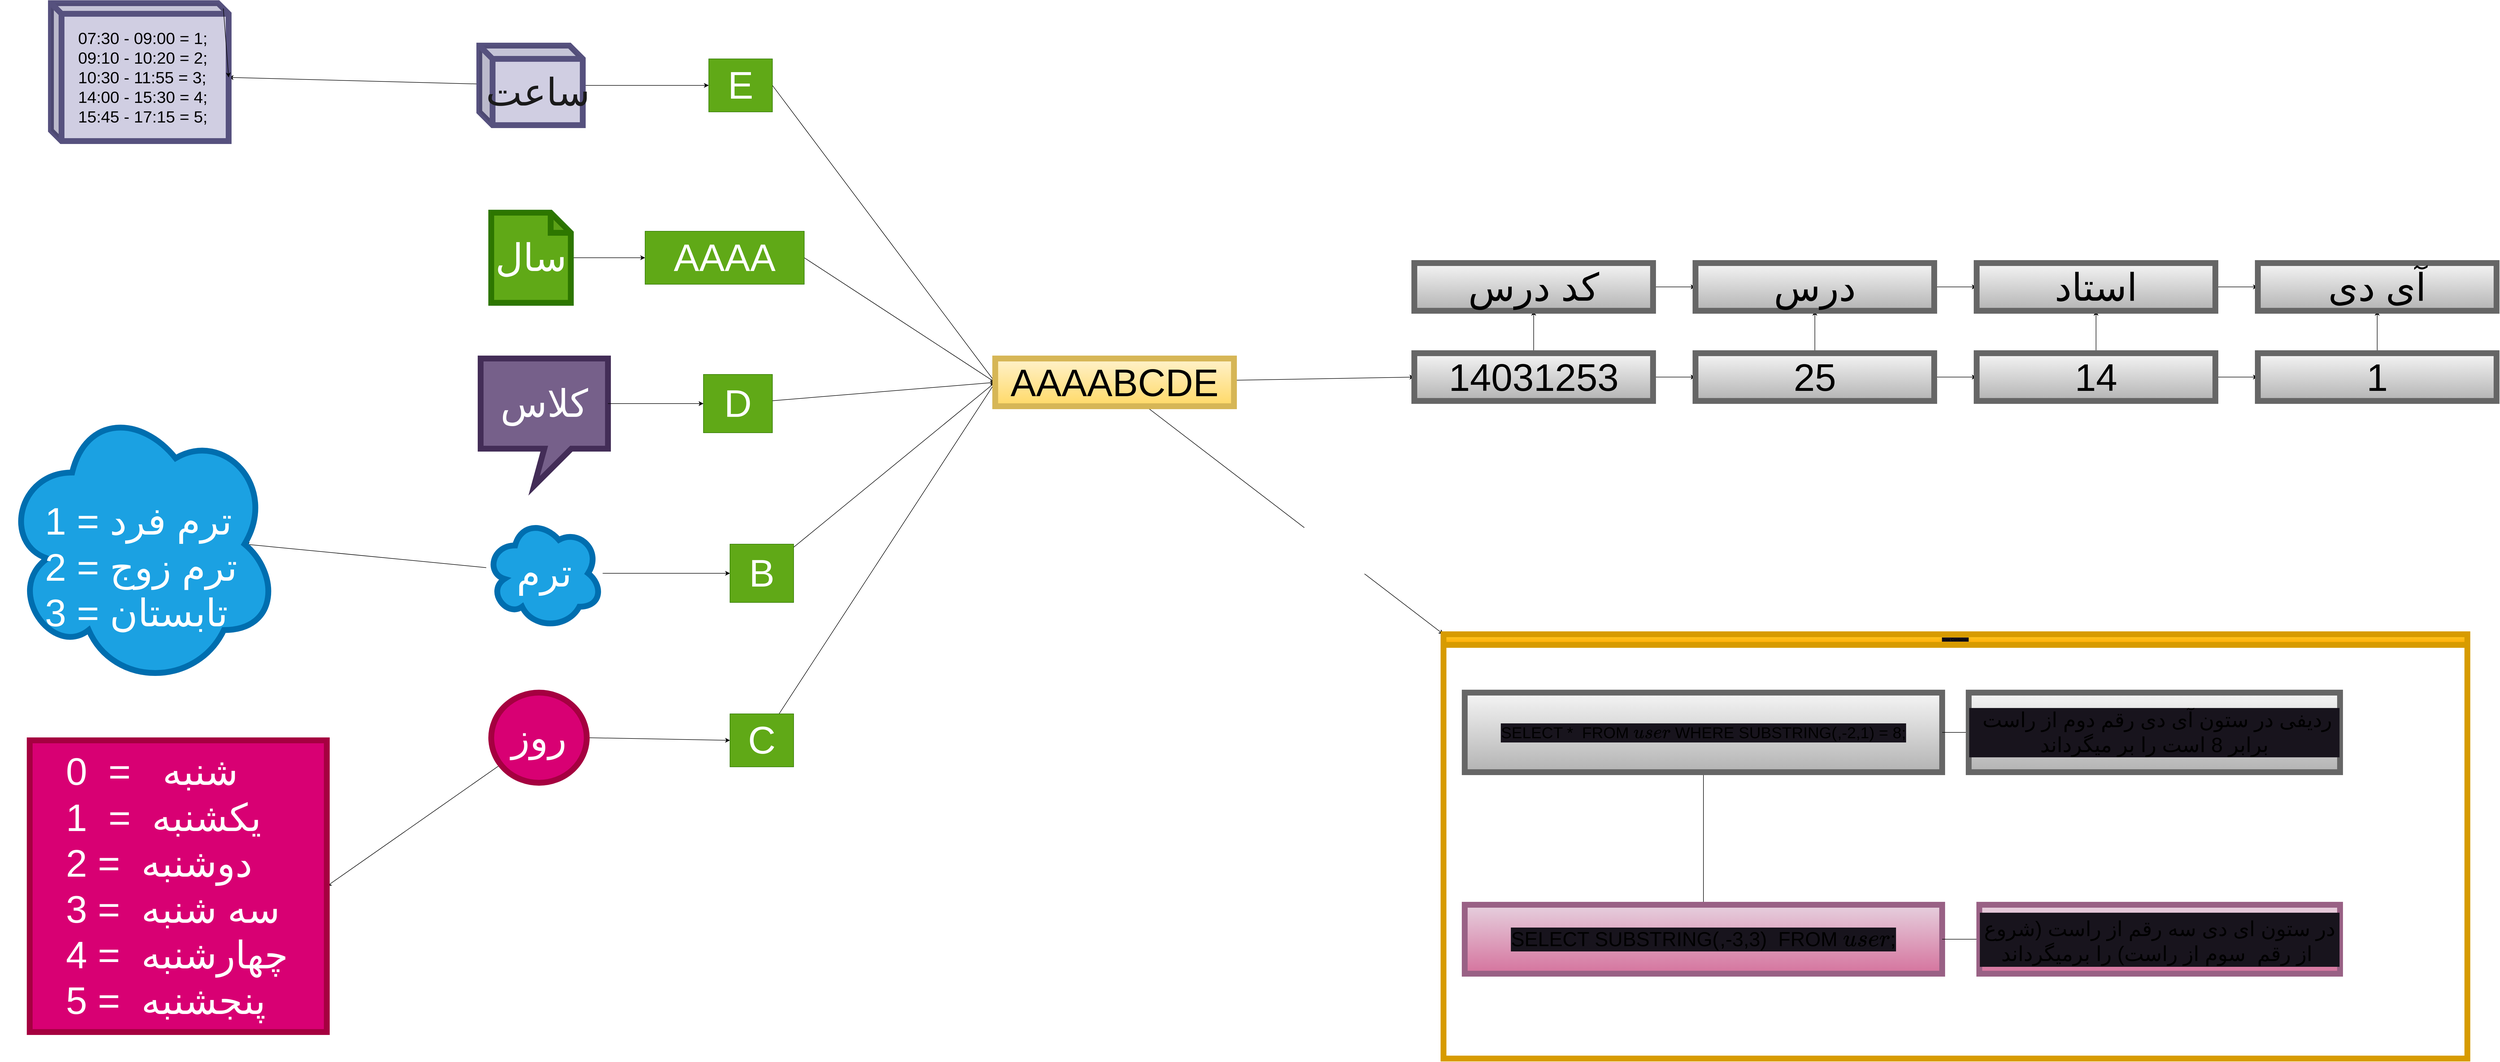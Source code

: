 <mxfile>
    <diagram id="hU940_2fk4gjs9u8higD" name="Page-1">
        <mxGraphModel dx="3713" dy="2709" grid="1" gridSize="10" guides="1" tooltips="1" connect="1" arrows="1" fold="1" page="1" pageScale="1" pageWidth="850" pageHeight="1100" math="0" shadow="0">
            <root>
                <mxCell id="0"/>
                <mxCell id="1" parent="0"/>
                <mxCell id="226" style="edgeStyle=none;html=1;entryX=0;entryY=0.5;entryDx=0;entryDy=0;fontSize=72;fontColor=#000000;" edge="1" parent="1" source="149" target="220">
                    <mxGeometry relative="1" as="geometry"/>
                </mxCell>
                <mxCell id="149" value="&lt;font style=&quot;font-size: 72px;&quot;&gt;D&lt;/font&gt;" style="text;html=1;strokeColor=#2D7600;fillColor=#60a917;align=center;verticalAlign=middle;whiteSpace=wrap;rounded=0;fontColor=#ffffff;" vertex="1" parent="1">
                    <mxGeometry x="500" y="-210" width="130" height="110" as="geometry"/>
                </mxCell>
                <mxCell id="225" style="edgeStyle=none;html=1;fontSize=72;fontColor=#000000;exitX=1;exitY=0.5;exitDx=0;exitDy=0;entryX=0;entryY=0.5;entryDx=0;entryDy=0;" edge="1" parent="1" source="171" target="220">
                    <mxGeometry relative="1" as="geometry"/>
                </mxCell>
                <mxCell id="171" value="&lt;span style=&quot;font-size: 72px;&quot;&gt;E&lt;/span&gt;" style="text;html=1;strokeColor=#2D7600;fillColor=#60a917;align=center;verticalAlign=middle;whiteSpace=wrap;rounded=0;fontColor=#ffffff;" vertex="1" parent="1">
                    <mxGeometry x="510" y="-805" width="120" height="100" as="geometry"/>
                </mxCell>
                <mxCell id="229" style="edgeStyle=none;html=1;entryX=0;entryY=0.5;entryDx=0;entryDy=0;fontSize=72;fontColor=#000000;" edge="1" parent="1" source="172" target="220">
                    <mxGeometry relative="1" as="geometry"/>
                </mxCell>
                <mxCell id="172" value="&lt;span style=&quot;font-size: 72px;&quot;&gt;C&lt;/span&gt;" style="text;html=1;strokeColor=#2D7600;fillColor=#60a917;align=center;verticalAlign=middle;whiteSpace=wrap;rounded=0;fontColor=#ffffff;" vertex="1" parent="1">
                    <mxGeometry x="550" y="430" width="120" height="100" as="geometry"/>
                </mxCell>
                <mxCell id="198" style="edgeStyle=none;html=1;entryX=0;entryY=0.5;entryDx=0;entryDy=0;fontSize=72;" edge="1" parent="1" source="195" target="197">
                    <mxGeometry relative="1" as="geometry"/>
                </mxCell>
                <mxCell id="195" value="سال" style="shape=note;whiteSpace=wrap;html=1;backgroundOutline=1;darkOpacity=0.05;rounded=0;shadow=0;glass=0;sketch=0;strokeWidth=11;fontSize=72;fillColor=#60a917;size=38;fontColor=#ffffff;strokeColor=#2D7600;" vertex="1" parent="1">
                    <mxGeometry x="100" y="-515" width="150" height="170" as="geometry"/>
                </mxCell>
                <mxCell id="222" style="edgeStyle=none;html=1;entryX=0;entryY=0.5;entryDx=0;entryDy=0;fontSize=72;fontColor=#000000;exitX=1;exitY=0.5;exitDx=0;exitDy=0;" edge="1" parent="1" source="197" target="220">
                    <mxGeometry relative="1" as="geometry"/>
                </mxCell>
                <mxCell id="197" value="&lt;span style=&quot;font-size: 72px;&quot;&gt;AAAA&lt;/span&gt;" style="text;html=1;strokeColor=#2D7600;fillColor=#60a917;align=center;verticalAlign=middle;whiteSpace=wrap;rounded=0;fontColor=#ffffff;" vertex="1" parent="1">
                    <mxGeometry x="390" y="-480" width="300" height="100" as="geometry"/>
                </mxCell>
                <mxCell id="203" style="edgeStyle=none;html=1;entryX=0;entryY=0.5;entryDx=0;entryDy=0;fontSize=72;" edge="1" parent="1" source="201" target="202">
                    <mxGeometry relative="1" as="geometry"/>
                </mxCell>
                <mxCell id="237" value="" style="edgeStyle=none;html=1;fontSize=72;fontColor=#000000;entryX=0.875;entryY=0.5;entryDx=0;entryDy=0;entryPerimeter=0;" edge="1" parent="1" source="201" target="236">
                    <mxGeometry relative="1" as="geometry"/>
                </mxCell>
                <mxCell id="201" value="ترم" style="ellipse;shape=cloud;whiteSpace=wrap;html=1;rounded=0;shadow=0;glass=0;sketch=0;strokeWidth=11;fontSize=72;fillColor=#1ba1e2;fontColor=#ffffff;strokeColor=#006EAF;" vertex="1" parent="1">
                    <mxGeometry x="90" y="60" width="220" height="210" as="geometry"/>
                </mxCell>
                <mxCell id="223" style="edgeStyle=none;html=1;entryX=0;entryY=0.5;entryDx=0;entryDy=0;fontSize=72;fontColor=#000000;" edge="1" parent="1" source="202" target="220">
                    <mxGeometry relative="1" as="geometry"/>
                </mxCell>
                <mxCell id="202" value="&lt;font style=&quot;font-size: 72px;&quot;&gt;B&lt;/font&gt;" style="text;html=1;strokeColor=#2D7600;fillColor=#60a917;align=center;verticalAlign=middle;whiteSpace=wrap;rounded=0;fontColor=#ffffff;" vertex="1" parent="1">
                    <mxGeometry x="550" y="110" width="120" height="110" as="geometry"/>
                </mxCell>
                <mxCell id="230" style="edgeStyle=none;html=1;exitX=1;exitY=0.5;exitDx=0;exitDy=0;entryX=0;entryY=0.5;entryDx=0;entryDy=0;fontSize=72;fontColor=#000000;" edge="1" parent="1" source="205" target="172">
                    <mxGeometry relative="1" as="geometry"/>
                </mxCell>
                <mxCell id="235" value="" style="edgeStyle=none;html=1;fontSize=72;fontColor=#000000;entryX=1;entryY=0.5;entryDx=0;entryDy=0;" edge="1" parent="1" source="205" target="234">
                    <mxGeometry relative="1" as="geometry"/>
                </mxCell>
                <mxCell id="205" value="روز" style="ellipse;whiteSpace=wrap;html=1;rounded=0;shadow=0;glass=0;sketch=0;strokeWidth=11;fontSize=72;fillColor=#d80073;fontColor=#ffffff;strokeColor=#A50040;" vertex="1" parent="1">
                    <mxGeometry x="100" y="390" width="180" height="170" as="geometry"/>
                </mxCell>
                <mxCell id="214" value="کلاس" style="shape=callout;whiteSpace=wrap;html=1;perimeter=calloutPerimeter;rounded=0;shadow=0;glass=0;sketch=0;strokeWidth=11;fontSize=72;fillColor=#76608a;fontColor=#ffffff;strokeColor=#432D57;base=51;position2=0.42;size=70;position=0.5;" vertex="1" parent="1">
                    <mxGeometry x="80" y="-240" width="240" height="240" as="geometry"/>
                </mxCell>
                <mxCell id="216" style="edgeStyle=none;html=1;entryX=0;entryY=0.5;entryDx=0;entryDy=0;fontSize=72;exitX=0;exitY=0;exitDx=240;exitDy=85;exitPerimeter=0;" edge="1" parent="1" source="214" target="149">
                    <mxGeometry relative="1" as="geometry">
                        <mxPoint x="400" y="-214.043" as="sourcePoint"/>
                    </mxGeometry>
                </mxCell>
                <mxCell id="219" style="edgeStyle=none;html=1;entryX=0;entryY=0.5;entryDx=0;entryDy=0;fontSize=72;" edge="1" parent="1" source="218" target="171">
                    <mxGeometry relative="1" as="geometry"/>
                </mxCell>
                <mxCell id="239" value="" style="edgeStyle=none;html=1;fontSize=72;fontColor=#000000;entryX=0;entryY=0;entryDx=335;entryDy=140;entryPerimeter=0;" edge="1" parent="1" source="218" target="238">
                    <mxGeometry relative="1" as="geometry"/>
                </mxCell>
                <mxCell id="218" value="&lt;font color=&quot;#1a1a1a&quot;&gt;ساعت&lt;/font&gt;" style="shape=cube;whiteSpace=wrap;html=1;boundedLbl=1;backgroundOutline=1;darkOpacity=0.05;darkOpacity2=0.1;rounded=0;shadow=0;glass=0;sketch=0;strokeWidth=11;fontSize=72;fillColor=#d0cee2;size=25;strokeColor=#56517e;" vertex="1" parent="1">
                    <mxGeometry x="77.5" y="-830" width="195" height="150" as="geometry"/>
                </mxCell>
                <mxCell id="232" style="edgeStyle=none;html=1;entryX=0;entryY=0.5;entryDx=0;entryDy=0;fontSize=72;fontColor=#000000;" edge="1" parent="1" source="220" target="231">
                    <mxGeometry relative="1" as="geometry"/>
                </mxCell>
                <mxCell id="281" style="edgeStyle=none;html=1;entryX=0;entryY=0;entryDx=0;entryDy=0;fontSize=39;fontColor=none;" edge="1" parent="1" source="220" target="268">
                    <mxGeometry relative="1" as="geometry"/>
                </mxCell>
                <mxCell id="283" value="&lt;font style=&quot;font-size: 72px;&quot; color=&quot;#ffffff&quot;&gt;جستجو&lt;/font&gt;" style="edgeLabel;html=1;align=center;verticalAlign=middle;resizable=0;points=[];fontSize=39;fontColor=none;" vertex="1" connectable="0" parent="281">
                    <mxGeometry x="0.243" y="-6" relative="1" as="geometry">
                        <mxPoint as="offset"/>
                    </mxGeometry>
                </mxCell>
                <mxCell id="220" value="&lt;p style=&quot;line-height: 100%;&quot;&gt;&lt;font color=&quot;#000000&quot;&gt;AAAABCDE&lt;/font&gt;&lt;/p&gt;" style="rounded=0;whiteSpace=wrap;html=1;shadow=0;glass=0;sketch=0;strokeWidth=11;fontSize=72;fillColor=#fff2cc;gradientColor=#ffd966;strokeColor=#d6b656;" vertex="1" parent="1">
                    <mxGeometry x="1050" y="-240" width="450" height="90" as="geometry"/>
                </mxCell>
                <mxCell id="243" value="" style="edgeStyle=none;html=1;fontSize=7;fontColor=none;" edge="1" parent="1" source="231" target="242">
                    <mxGeometry relative="1" as="geometry"/>
                </mxCell>
                <mxCell id="250" value="" style="edgeStyle=none;html=1;fontSize=7;fontColor=none;" edge="1" parent="1" source="231" target="249">
                    <mxGeometry relative="1" as="geometry"/>
                </mxCell>
                <mxCell id="231" value="&lt;p style=&quot;line-height: 100%;&quot;&gt;&lt;font color=&quot;#000000&quot;&gt;14031253&lt;/font&gt;&lt;/p&gt;" style="rounded=0;whiteSpace=wrap;html=1;shadow=0;glass=0;sketch=0;strokeWidth=11;fontSize=72;fillColor=#f5f5f5;gradientColor=#b3b3b3;strokeColor=#666666;" vertex="1" parent="1">
                    <mxGeometry x="1840" y="-250" width="450" height="90" as="geometry"/>
                </mxCell>
                <mxCell id="234" value="&lt;div style=&quot;text-align: justify;&quot;&gt;&lt;span style=&quot;background-color: initial;&quot;&gt;شنبه&amp;nbsp; &amp;nbsp;=&amp;nbsp; 0&lt;/span&gt;&lt;/div&gt;&lt;div style=&quot;text-align: justify;&quot;&gt;&lt;span style=&quot;background-color: initial;&quot;&gt;یکشنبه&amp;nbsp; =&amp;nbsp; 1&amp;nbsp;&lt;/span&gt;&lt;/div&gt;&lt;div style=&quot;text-align: justify;&quot;&gt;&lt;span style=&quot;background-color: initial;&quot;&gt;دوشنبه&amp;nbsp; = 2&lt;/span&gt;&lt;/div&gt;&lt;div style=&quot;text-align: justify;&quot;&gt;&lt;span style=&quot;background-color: initial;&quot;&gt;سه شنبه&amp;nbsp; = 3&amp;nbsp;&lt;/span&gt;&lt;/div&gt;&lt;div style=&quot;text-align: justify;&quot;&gt;&lt;span style=&quot;background-color: initial;&quot;&gt;چهارشنبه&amp;nbsp; = 4&lt;/span&gt;&lt;/div&gt;&lt;div style=&quot;text-align: justify;&quot;&gt;&lt;span style=&quot;background-color: initial;&quot;&gt;پنجشنبه&amp;nbsp; = 5&amp;nbsp;&amp;nbsp;&lt;/span&gt;&lt;/div&gt;" style="whiteSpace=wrap;html=1;fontSize=72;fillColor=#d80073;strokeColor=#A50040;fontColor=#ffffff;rounded=0;shadow=0;glass=0;sketch=0;strokeWidth=11;" vertex="1" parent="1">
                    <mxGeometry x="-770" y="480" width="560" height="550" as="geometry"/>
                </mxCell>
                <mxCell id="236" value="&lt;div style=&quot;text-align: justify;&quot;&gt;&lt;br&gt;&lt;/div&gt;&lt;div style=&quot;text-align: justify;&quot;&gt;&lt;span style=&quot;background-color: initial;&quot;&gt;ترم فرد = 1&lt;/span&gt;&lt;/div&gt;&lt;div style=&quot;text-align: justify;&quot;&gt;&lt;span style=&quot;background-color: initial;&quot;&gt;ترم زوج = 2&lt;/span&gt;&lt;/div&gt;&lt;div style=&quot;text-align: justify;&quot;&gt;&lt;span style=&quot;background-color: initial;&quot;&gt;تابستان = 3&lt;/span&gt;&lt;/div&gt;" style="ellipse;shape=cloud;whiteSpace=wrap;html=1;rounded=0;shadow=0;glass=0;sketch=0;strokeWidth=11;fontSize=72;fillColor=#1ba1e2;fontColor=#ffffff;strokeColor=#006EAF;align=center;" vertex="1" parent="1">
                    <mxGeometry x="-820" y="-160" width="520" height="540" as="geometry"/>
                </mxCell>
                <mxCell id="238" value="&lt;blockquote style=&quot;margin: 0 0 0 40px; border: none; padding: 0px;&quot;&gt;&lt;/blockquote&gt;&lt;span style=&quot;color: rgb(0, 0, 0); font-size: 31px; background-color: initial;&quot;&gt;&lt;div style=&quot;text-align: justify;&quot;&gt;&lt;span style=&quot;background-color: initial;&quot;&gt;07:30 - 09:00 = 1;&lt;/span&gt;&lt;/div&gt;&lt;/span&gt;&lt;span style=&quot;color: rgb(0, 0, 0); font-size: 31px; background-color: initial;&quot;&gt;&lt;div style=&quot;text-align: justify;&quot;&gt;&lt;span style=&quot;background-color: initial;&quot;&gt;09:10 - 10:20 = 2;&lt;/span&gt;&lt;/div&gt;&lt;/span&gt;&lt;span style=&quot;color: rgb(0, 0, 0); font-size: 31px; background-color: initial;&quot;&gt;&lt;div style=&quot;text-align: justify;&quot;&gt;&lt;span style=&quot;background-color: initial;&quot;&gt;10:30 - 11:55 = 3;&lt;/span&gt;&lt;/div&gt;&lt;/span&gt;&lt;span style=&quot;color: rgb(0, 0, 0); font-size: 31px; background-color: initial;&quot;&gt;&lt;div style=&quot;text-align: justify;&quot;&gt;&lt;span style=&quot;background-color: initial;&quot;&gt;14:00 - 15:30 = 4;&lt;/span&gt;&lt;/div&gt;&lt;/span&gt;&lt;span style=&quot;font-size: 31px; color: rgb(0, 0, 0); background-color: initial;&quot;&gt;&lt;div style=&quot;text-align: justify;&quot;&gt;&lt;span style=&quot;background-color: initial;&quot;&gt;15:45 - 17:15 = 5;&amp;nbsp;&lt;/span&gt;&lt;/div&gt;&lt;/span&gt;&lt;blockquote style=&quot;margin: 0px 0px 0px 40px; border: none; padding: 0px; line-height: 100%;&quot;&gt;&lt;/blockquote&gt;&lt;blockquote style=&quot;margin: 0px 0px 0px 40px; border: none; padding: 0px; line-height: 100%;&quot;&gt;&lt;/blockquote&gt;&lt;blockquote style=&quot;margin: 0px 0px 0px 40px; border: none; padding: 0px; line-height: 100%;&quot;&gt;&lt;/blockquote&gt;" style="shape=cube;whiteSpace=wrap;html=1;boundedLbl=1;backgroundOutline=1;darkOpacity=0.05;darkOpacity2=0.1;rounded=0;shadow=0;glass=0;sketch=0;strokeWidth=11;fontSize=72;fillColor=#d0cee2;size=20;strokeColor=#56517e;" vertex="1" parent="1">
                    <mxGeometry x="-730" y="-910" width="335" height="260" as="geometry"/>
                </mxCell>
                <mxCell id="240" style="edgeStyle=none;html=1;exitX=0;exitY=0;exitDx=325;exitDy=10;exitPerimeter=0;entryX=0;entryY=0;entryDx=335;entryDy=140;entryPerimeter=0;fontSize=7;fontColor=none;" edge="1" parent="1" source="238" target="238">
                    <mxGeometry relative="1" as="geometry"/>
                </mxCell>
                <mxCell id="246" value="" style="edgeStyle=none;html=1;fontSize=7;fontColor=none;" edge="1" parent="1" source="242" target="245">
                    <mxGeometry relative="1" as="geometry"/>
                </mxCell>
                <mxCell id="252" value="" style="edgeStyle=none;html=1;fontSize=7;fontColor=none;" edge="1" parent="1" source="242" target="251">
                    <mxGeometry relative="1" as="geometry"/>
                </mxCell>
                <mxCell id="242" value="&lt;p style=&quot;line-height: 100%;&quot;&gt;&lt;font color=&quot;#000000&quot;&gt;25&lt;/font&gt;&lt;/p&gt;" style="rounded=0;whiteSpace=wrap;html=1;shadow=0;glass=0;sketch=0;strokeWidth=11;fontSize=72;fillColor=#f5f5f5;gradientColor=#b3b3b3;strokeColor=#666666;" vertex="1" parent="1">
                    <mxGeometry x="2370" y="-250" width="450" height="90" as="geometry"/>
                </mxCell>
                <mxCell id="248" value="" style="edgeStyle=none;html=1;fontSize=7;fontColor=none;" edge="1" parent="1" source="245" target="247">
                    <mxGeometry relative="1" as="geometry"/>
                </mxCell>
                <mxCell id="254" value="" style="edgeStyle=none;html=1;fontSize=7;fontColor=none;" edge="1" parent="1" source="245" target="253">
                    <mxGeometry relative="1" as="geometry"/>
                </mxCell>
                <mxCell id="245" value="&lt;p style=&quot;line-height: 100%;&quot;&gt;&lt;font color=&quot;#000000&quot;&gt;14&lt;/font&gt;&lt;/p&gt;" style="rounded=0;whiteSpace=wrap;html=1;shadow=0;glass=0;sketch=0;strokeWidth=11;fontSize=72;fillColor=#f5f5f5;gradientColor=#b3b3b3;strokeColor=#666666;" vertex="1" parent="1">
                    <mxGeometry x="2900" y="-250" width="450" height="90" as="geometry"/>
                </mxCell>
                <mxCell id="256" value="" style="edgeStyle=none;html=1;fontSize=7;fontColor=none;" edge="1" parent="1" source="247" target="255">
                    <mxGeometry relative="1" as="geometry"/>
                </mxCell>
                <mxCell id="247" value="&lt;p style=&quot;line-height: 100%;&quot;&gt;&lt;font color=&quot;#000000&quot;&gt;1&lt;/font&gt;&lt;/p&gt;" style="rounded=0;whiteSpace=wrap;html=1;shadow=0;glass=0;sketch=0;strokeWidth=11;fontSize=72;fillColor=#f5f5f5;gradientColor=#b3b3b3;strokeColor=#666666;" vertex="1" parent="1">
                    <mxGeometry x="3430" y="-250" width="450" height="90" as="geometry"/>
                </mxCell>
                <mxCell id="266" style="edgeStyle=none;html=1;exitX=1;exitY=0.5;exitDx=0;exitDy=0;entryX=0;entryY=0.5;entryDx=0;entryDy=0;fontSize=7;fontColor=none;" edge="1" parent="1" source="249" target="251">
                    <mxGeometry relative="1" as="geometry"/>
                </mxCell>
                <mxCell id="249" value="&lt;p style=&quot;line-height: 100%;&quot;&gt;&lt;font color=&quot;#000000&quot;&gt;کد درس&lt;/font&gt;&lt;/p&gt;" style="rounded=0;whiteSpace=wrap;html=1;shadow=0;glass=0;sketch=0;strokeWidth=11;fontSize=72;fillColor=#f5f5f5;gradientColor=#b3b3b3;strokeColor=#666666;" vertex="1" parent="1">
                    <mxGeometry x="1840" y="-420" width="450" height="90" as="geometry"/>
                </mxCell>
                <mxCell id="265" style="edgeStyle=none;html=1;exitX=1;exitY=0.5;exitDx=0;exitDy=0;entryX=0;entryY=0.5;entryDx=0;entryDy=0;fontSize=7;fontColor=none;" edge="1" parent="1" source="251" target="253">
                    <mxGeometry relative="1" as="geometry"/>
                </mxCell>
                <mxCell id="251" value="&lt;p style=&quot;line-height: 100%;&quot;&gt;&lt;font color=&quot;#000000&quot;&gt;درس&lt;/font&gt;&lt;/p&gt;" style="rounded=0;whiteSpace=wrap;html=1;shadow=0;glass=0;sketch=0;strokeWidth=11;fontSize=72;fillColor=#f5f5f5;gradientColor=#b3b3b3;strokeColor=#666666;" vertex="1" parent="1">
                    <mxGeometry x="2370" y="-420" width="450" height="90" as="geometry"/>
                </mxCell>
                <mxCell id="264" style="edgeStyle=none;html=1;exitX=1;exitY=0.5;exitDx=0;exitDy=0;entryX=0;entryY=0.5;entryDx=0;entryDy=0;fontSize=7;fontColor=none;" edge="1" parent="1" source="253" target="255">
                    <mxGeometry relative="1" as="geometry"/>
                </mxCell>
                <mxCell id="253" value="&lt;p style=&quot;line-height: 100%;&quot;&gt;&lt;font color=&quot;#000000&quot;&gt;استاد&lt;/font&gt;&lt;/p&gt;" style="rounded=0;whiteSpace=wrap;html=1;shadow=0;glass=0;sketch=0;strokeWidth=11;fontSize=72;fillColor=#f5f5f5;gradientColor=#b3b3b3;strokeColor=#666666;" vertex="1" parent="1">
                    <mxGeometry x="2900" y="-420" width="450" height="90" as="geometry"/>
                </mxCell>
                <mxCell id="255" value="&lt;p style=&quot;line-height: 100%;&quot;&gt;&lt;font color=&quot;#000000&quot;&gt;آی دی&lt;/font&gt;&lt;/p&gt;" style="rounded=0;whiteSpace=wrap;html=1;shadow=0;glass=0;sketch=0;strokeWidth=11;fontSize=72;fillColor=#f5f5f5;gradientColor=#b3b3b3;strokeColor=#666666;" vertex="1" parent="1">
                    <mxGeometry x="3430" y="-420" width="450" height="90" as="geometry"/>
                </mxCell>
                <mxCell id="268" value="Tree Container" style="swimlane;startSize=20;horizontal=1;containerType=tree;rounded=0;shadow=0;glass=0;labelBackgroundColor=#18141D;sketch=0;strokeWidth=11;fontSize=7;fillColor=#ffcd28;gradientColor=#ffa500;strokeColor=#d79b00;" vertex="1" parent="1">
                    <mxGeometry x="1895" y="280" width="1930" height="800" as="geometry"/>
                </mxCell>
                <mxCell id="269" value="" style="edgeStyle=elbowEdgeStyle;elbow=vertical;sourcePerimeterSpacing=0;targetPerimeterSpacing=0;startArrow=none;endArrow=none;rounded=0;curved=0;fontSize=7;fontColor=none;" edge="1" parent="268" source="270" target="271">
                    <mxGeometry relative="1" as="geometry"/>
                </mxCell>
                <mxCell id="270" value="&lt;font style=&quot;font-size: 30px;&quot;&gt;SELECT *&amp;nbsp; FROM `user` WHERE SUBSTRING(`id`,-2,1) = 8;&lt;/font&gt;" style="whiteSpace=wrap;html=1;treeFolding=1;treeMoving=1;newEdgeStyle={&quot;edgeStyle&quot;:&quot;elbowEdgeStyle&quot;,&quot;startArrow&quot;:&quot;none&quot;,&quot;endArrow&quot;:&quot;none&quot;};rounded=0;shadow=0;glass=0;labelBackgroundColor=#18141D;sketch=0;strokeWidth=11;fontSize=7;fillColor=#f5f5f5;gradientColor=#b3b3b3;strokeColor=#666666;" vertex="1" parent="268">
                    <mxGeometry x="40" y="110" width="900" height="150" as="geometry"/>
                </mxCell>
                <mxCell id="271" value="&lt;font style=&quot;font-size: 38px;&quot;&gt;SELECT SUBSTRING(`id`,-3,3)&amp;nbsp; FROM `user`;&lt;/font&gt;" style="whiteSpace=wrap;html=1;treeFolding=1;treeMoving=1;newEdgeStyle={&quot;edgeStyle&quot;:&quot;elbowEdgeStyle&quot;,&quot;startArrow&quot;:&quot;none&quot;,&quot;endArrow&quot;:&quot;none&quot;};rounded=0;shadow=0;glass=0;labelBackgroundColor=#18141D;sketch=0;strokeWidth=11;fontSize=7;fillColor=#e6d0de;gradientColor=#d5739d;strokeColor=#996185;" vertex="1" parent="268">
                    <mxGeometry x="40" y="510" width="900" height="130" as="geometry"/>
                </mxCell>
                <mxCell id="273" value="" style="edgeStyle=elbowEdgeStyle;html=1;elbow=horizontal;startArrow=none;endArrow=none;" edge="1" source="270" target="274" parent="268">
                    <mxGeometry relative="1" as="geometry"/>
                </mxCell>
                <mxCell id="274" value="&lt;span style=&quot;font-size: 39px;&quot;&gt;&amp;nbsp;ردیفی در ستون آی دی رقم دوم از راست برابر 8 است را بر میگرداند&lt;/span&gt;" style="whiteSpace=wrap;html=1;treeFolding=1;treeMoving=1;newEdgeStyle={&quot;edgeStyle&quot;:&quot;elbowEdgeStyle&quot;,&quot;startArrow&quot;:&quot;none&quot;,&quot;endArrow&quot;:&quot;none&quot;};rounded=0;shadow=0;glass=0;labelBackgroundColor=#18141D;sketch=0;strokeWidth=11;fontSize=7;fillColor=#f5f5f5;gradientColor=#b3b3b3;strokeColor=#666666;" vertex="1" parent="268">
                    <mxGeometry x="990" y="110" width="700" height="150" as="geometry"/>
                </mxCell>
                <mxCell id="279" value="" style="edgeStyle=elbowEdgeStyle;elbow=vertical;sourcePerimeterSpacing=0;targetPerimeterSpacing=0;startArrow=none;endArrow=none;rounded=0;curved=0;fontSize=7;fontColor=none;exitX=1;exitY=0.5;exitDx=0;exitDy=0;" edge="1" target="280" source="271" parent="268">
                    <mxGeometry relative="1" as="geometry">
                        <mxPoint x="1100" y="460" as="sourcePoint"/>
                    </mxGeometry>
                </mxCell>
                <mxCell id="280" value="&lt;br&gt;&lt;span style=&quot;font-size: 39px;&quot;&gt;در ستون ای دی سه رقم از راست (شروع از رقم&amp;nbsp; سوم از راست) را برمیگرداند&amp;nbsp;&lt;/span&gt;" style="whiteSpace=wrap;html=1;treeFolding=1;treeMoving=1;newEdgeStyle={&quot;edgeStyle&quot;:&quot;elbowEdgeStyle&quot;,&quot;startArrow&quot;:&quot;none&quot;,&quot;endArrow&quot;:&quot;none&quot;};rounded=0;shadow=0;glass=0;labelBackgroundColor=#18141D;sketch=0;strokeWidth=11;fontSize=7;fillColor=#e6d0de;gradientColor=#d5739d;strokeColor=#996185;" vertex="1" parent="268">
                    <mxGeometry x="1010" y="510" width="680" height="130" as="geometry"/>
                </mxCell>
            </root>
        </mxGraphModel>
    </diagram>
</mxfile>